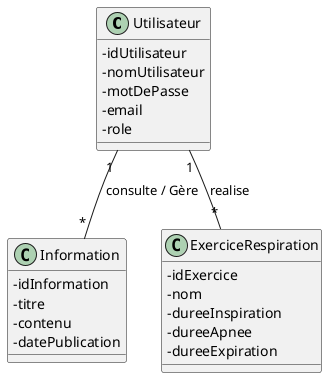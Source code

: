 @startuml
skinparam classAttributeIconSize 0

class Utilisateur {
  - idUtilisateur
  - nomUtilisateur
  - motDePasse
  - email
  - role
}

class Information {
  - idInformation
  - titre
  - contenu
  - datePublication
}

class ExerciceRespiration {
  - idExercice
  - nom
  - dureeInspiration
  - dureeApnee
  - dureeExpiration
}

Utilisateur "1" -- "*" Information: "consulte / Gère"
Utilisateur "1" -- "*" ExerciceRespiration: "realise"
@enduml